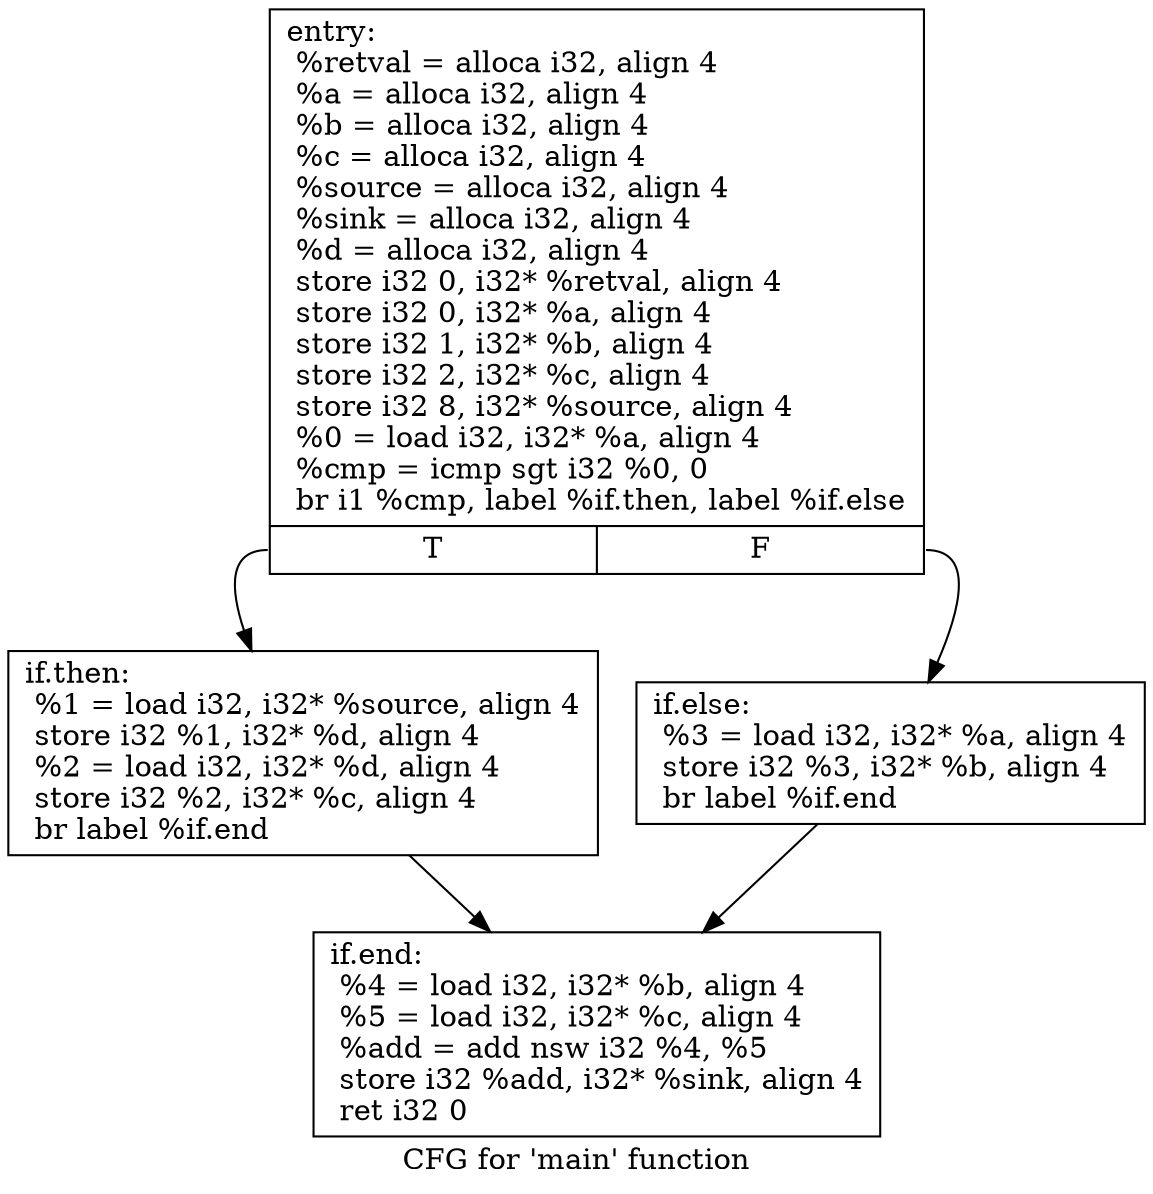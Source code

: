 digraph "CFG for 'main' function" {
	label="CFG for 'main' function";

	Node0x55b8cadeba00 [shape=record,label="{entry:\l  %retval = alloca i32, align 4\l  %a = alloca i32, align 4\l  %b = alloca i32, align 4\l  %c = alloca i32, align 4\l  %source = alloca i32, align 4\l  %sink = alloca i32, align 4\l  %d = alloca i32, align 4\l  store i32 0, i32* %retval, align 4\l  store i32 0, i32* %a, align 4\l  store i32 1, i32* %b, align 4\l  store i32 2, i32* %c, align 4\l  store i32 8, i32* %source, align 4\l  %0 = load i32, i32* %a, align 4\l  %cmp = icmp sgt i32 %0, 0\l  br i1 %cmp, label %if.then, label %if.else\l|{<s0>T|<s1>F}}"];
	Node0x55b8cadeba00:s0 -> Node0x55b8cadec910;
	Node0x55b8cadeba00:s1 -> Node0x55b8cadec9e0;
	Node0x55b8cadec910 [shape=record,label="{if.then:                                          \l  %1 = load i32, i32* %source, align 4\l  store i32 %1, i32* %d, align 4\l  %2 = load i32, i32* %d, align 4\l  store i32 %2, i32* %c, align 4\l  br label %if.end\l}"];
	Node0x55b8cadec910 -> Node0x55b8cadecc60;
	Node0x55b8cadec9e0 [shape=record,label="{if.else:                                          \l  %3 = load i32, i32* %a, align 4\l  store i32 %3, i32* %b, align 4\l  br label %if.end\l}"];
	Node0x55b8cadec9e0 -> Node0x55b8cadecc60;
	Node0x55b8cadecc60 [shape=record,label="{if.end:                                           \l  %4 = load i32, i32* %b, align 4\l  %5 = load i32, i32* %c, align 4\l  %add = add nsw i32 %4, %5\l  store i32 %add, i32* %sink, align 4\l  ret i32 0\l}"];
}
